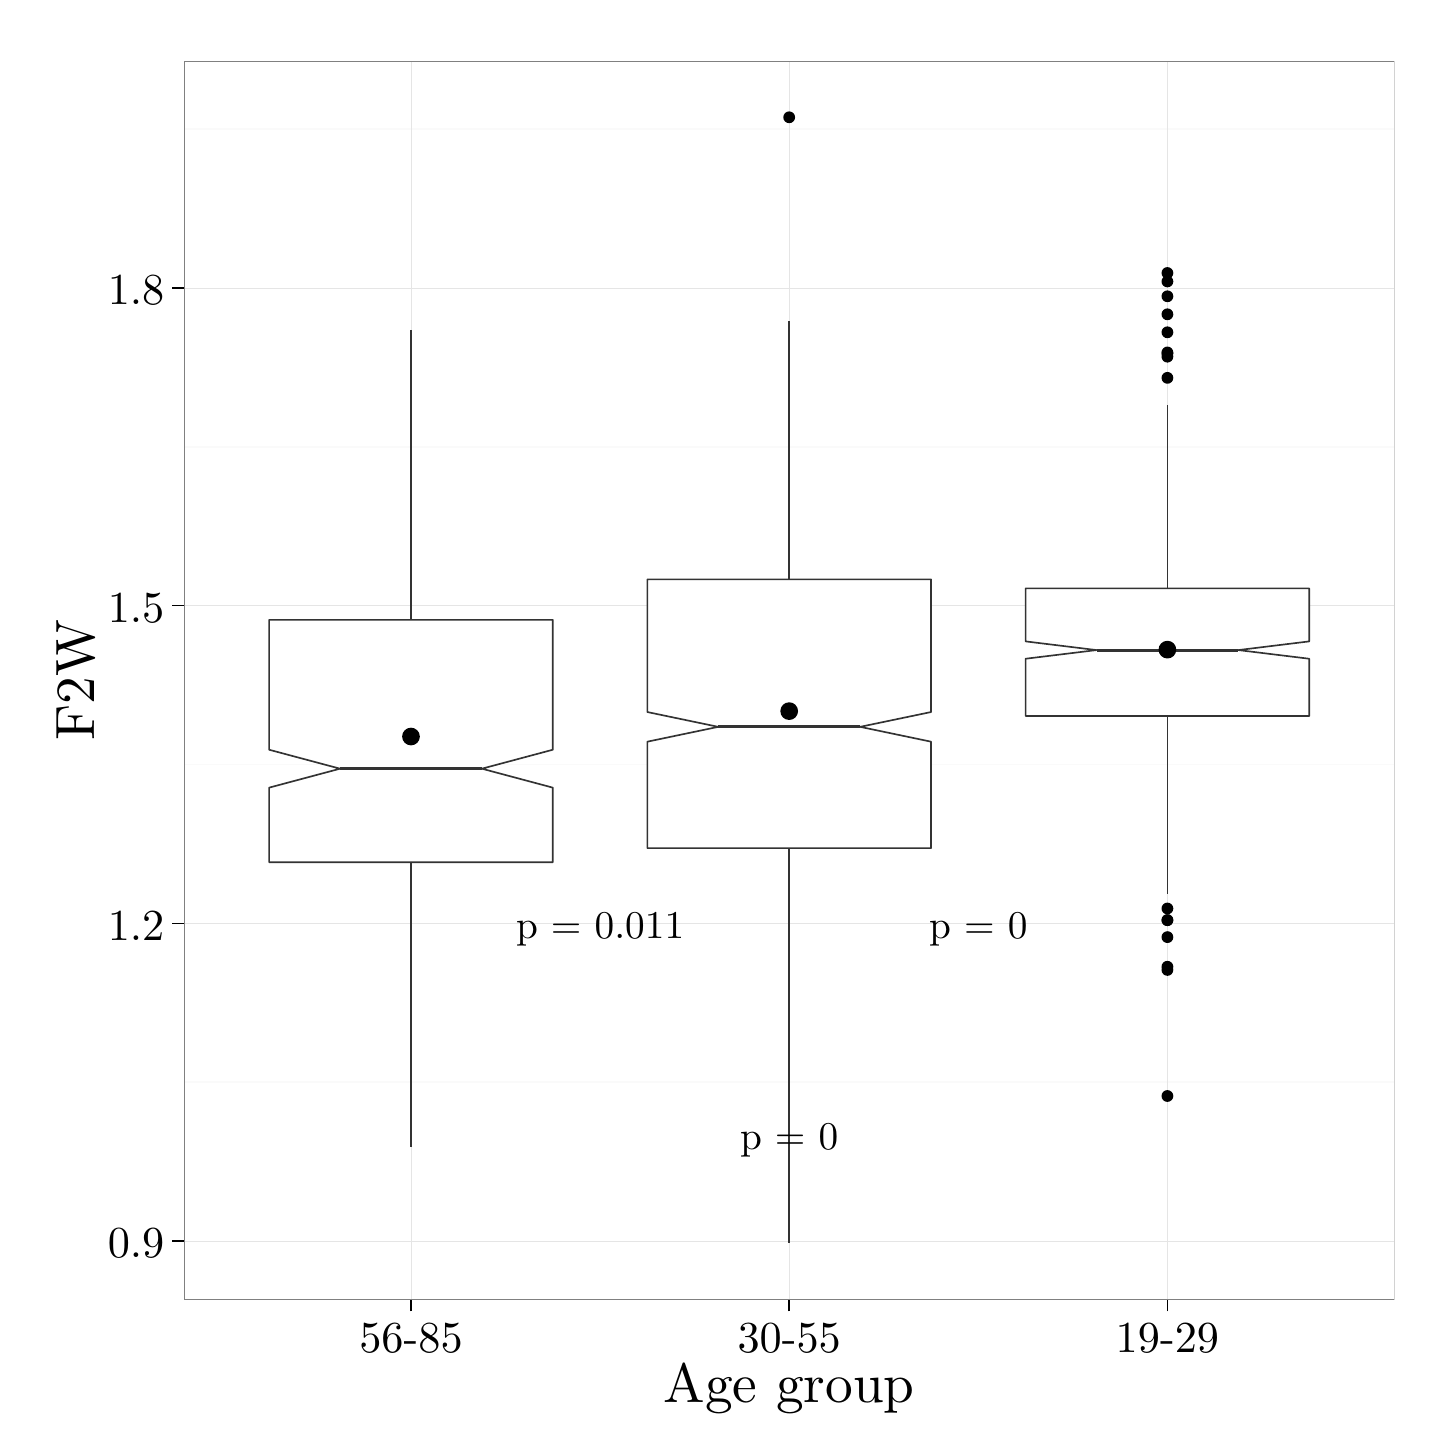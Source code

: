 % Created by tikzDevice version 0.8.1 on 2016-02-09 02:15:03
% !TEX encoding = UTF-8 Unicode
\begin{tikzpicture}[x=1pt,y=1pt]
\definecolor{fillColor}{RGB}{255,255,255}
\path[use as bounding box,fill=fillColor,fill opacity=0.00] (0,0) rectangle (505.89,505.89);
\begin{scope}
\path[clip] (  0.00,  0.00) rectangle (505.89,505.89);
\definecolor{drawColor}{RGB}{255,255,255}
\definecolor{fillColor}{RGB}{255,255,255}

\path[draw=drawColor,line width= 0.6pt,line join=round,line cap=round,fill=fillColor] (  0.00, -0.00) rectangle (505.89,505.89);
\end{scope}
\begin{scope}
\path[clip] ( 56.50, 46.31) rectangle (493.85,493.84);
\definecolor{fillColor}{RGB}{255,255,255}

\path[fill=fillColor] ( 56.50, 46.31) rectangle (493.85,493.84);
\definecolor{drawColor}{gray}{0.98}

\path[draw=drawColor,line width= 0.6pt,line join=round] ( 56.50,124.83) --
	(493.85,124.83);

\path[draw=drawColor,line width= 0.6pt,line join=round] ( 56.50,239.65) --
	(493.85,239.65);

\path[draw=drawColor,line width= 0.6pt,line join=round] ( 56.50,354.47) --
	(493.85,354.47);

\path[draw=drawColor,line width= 0.6pt,line join=round] ( 56.50,469.29) --
	(493.85,469.29);
\definecolor{drawColor}{gray}{0.90}

\path[draw=drawColor,line width= 0.2pt,line join=round] ( 56.50, 67.42) --
	(493.85, 67.42);

\path[draw=drawColor,line width= 0.2pt,line join=round] ( 56.50,182.24) --
	(493.85,182.24);

\path[draw=drawColor,line width= 0.2pt,line join=round] ( 56.50,297.06) --
	(493.85,297.06);

\path[draw=drawColor,line width= 0.2pt,line join=round] ( 56.50,411.88) --
	(493.85,411.88);

\path[draw=drawColor,line width= 0.2pt,line join=round] (138.51, 46.31) --
	(138.51,493.84);

\path[draw=drawColor,line width= 0.2pt,line join=round] (275.17, 46.31) --
	(275.17,493.84);

\path[draw=drawColor,line width= 0.2pt,line join=round] (411.84, 46.31) --
	(411.84,493.84);
\definecolor{drawColor}{gray}{0.20}

\path[draw=drawColor,line width= 0.6pt,line join=round] (138.51,291.89) -- (138.51,396.57);

\path[draw=drawColor,line width= 0.6pt,line join=round] (138.51,204.34) -- (138.51,101.48);

\path[draw=drawColor,line width= 0.6pt,line join=round,line cap=round,fill=fillColor] ( 87.25,291.89) --
	( 87.25,244.97) --
	(112.88,238.12) --
	( 87.25,231.27) --
	( 87.25,204.34) --
	(189.76,204.34) --
	(189.76,231.27) --
	(164.13,238.12) --
	(189.76,244.97) --
	(189.76,291.89) --
	( 87.25,291.89) --
	cycle;

\path[draw=drawColor,line width= 1.1pt,line join=round] (112.88,238.12) -- (164.13,238.12);
\definecolor{fillColor}{RGB}{0,0,0}

\path[fill=fillColor] (275.17,473.50) circle (  2.13);

\path[draw=drawColor,line width= 0.6pt,line join=round] (275.17,306.53) -- (275.17,400.02);

\path[draw=drawColor,line width= 0.6pt,line join=round] (275.17,209.41) -- (275.17, 66.65);
\definecolor{fillColor}{RGB}{255,255,255}

\path[draw=drawColor,line width= 0.6pt,line join=round,line cap=round,fill=fillColor] (223.92,306.53) --
	(223.92,258.59) --
	(249.55,253.24) --
	(223.92,247.88) --
	(223.92,209.41) --
	(326.43,209.41) --
	(326.43,247.88) --
	(300.80,253.24) --
	(326.43,258.59) --
	(326.43,306.53) --
	(223.92,306.53) --
	cycle;

\path[draw=drawColor,line width= 1.1pt,line join=round] (249.55,253.24) -- (300.80,253.24);
\definecolor{fillColor}{RGB}{0,0,0}

\path[fill=fillColor] (411.84,187.60) circle (  2.13);

\path[fill=fillColor] (411.84,183.39) circle (  2.13);

\path[fill=fillColor] (411.84,165.40) circle (  2.13);

\path[fill=fillColor] (411.84,177.26) circle (  2.13);

\path[fill=fillColor] (411.84,183.39) circle (  2.13);

\path[fill=fillColor] (411.84,166.55) circle (  2.13);

\path[fill=fillColor] (411.84,119.85) circle (  2.13);

\path[fill=fillColor] (411.84,379.35) circle (  2.13);

\path[fill=fillColor] (411.84,417.24) circle (  2.13);

\path[fill=fillColor] (411.84,402.31) circle (  2.13);

\path[fill=fillColor] (411.84,395.81) circle (  2.13);

\path[fill=fillColor] (411.84,408.82) circle (  2.13);

\path[fill=fillColor] (411.84,388.15) circle (  2.13);

\path[fill=fillColor] (411.84,387.00) circle (  2.13);

\path[fill=fillColor] (411.84,388.53) circle (  2.13);

\path[fill=fillColor] (411.84,414.18) circle (  2.13);

\path[draw=drawColor,line width= 0.6pt,line join=round] (411.84,303.28) -- (411.84,369.40);

\path[draw=drawColor,line width= 0.6pt,line join=round] (411.84,257.16) -- (411.84,192.95);
\definecolor{fillColor}{RGB}{255,255,255}

\path[draw=drawColor,line width= 0.6pt,line join=round,line cap=round,fill=fillColor] (360.59,303.28) --
	(360.59,284.12) --
	(386.22,280.98) --
	(360.59,277.85) --
	(360.59,257.16) --
	(463.09,257.16) --
	(463.09,277.85) --
	(437.47,280.98) --
	(463.09,284.12) --
	(463.09,303.28) --
	(360.59,303.28) --
	cycle;

\path[draw=drawColor,line width= 1.1pt,line join=round] (386.22,280.98) -- (437.47,280.98);
\definecolor{fillColor}{RGB}{0,0,0}

\path[fill=fillColor] (138.51,249.74) circle (  3.20);

\path[fill=fillColor] (275.17,258.92) circle (  3.20);

\path[fill=fillColor] (411.84,281.14) circle (  3.20);
\definecolor{drawColor}{RGB}{0,0,0}

\node[text=drawColor,anchor=base,inner sep=0pt, outer sep=0pt, scale=  1.42] at (206.84,176.89) {p = 0.011};

\node[text=drawColor,anchor=base,inner sep=0pt, outer sep=0pt, scale=  1.42] at (343.51,176.89) {p = 0};

\node[text=drawColor,anchor=base,inner sep=0pt, outer sep=0pt, scale=  1.42] at (275.17,100.35) {p = 0};
\definecolor{drawColor}{gray}{0.50}

\path[draw=drawColor,line width= 0.6pt,line join=round,line cap=round] ( 56.50, 46.31) rectangle (493.85,493.84);
\end{scope}
\begin{scope}
\path[clip] (  0.00,  0.00) rectangle (505.89,505.89);
\definecolor{drawColor}{RGB}{0,0,0}

\node[text=drawColor,anchor=base east,inner sep=0pt, outer sep=0pt, scale=  1.60] at ( 49.39, 61.38) {0.9};

\node[text=drawColor,anchor=base east,inner sep=0pt, outer sep=0pt, scale=  1.60] at ( 49.39,176.20) {1.2};

\node[text=drawColor,anchor=base east,inner sep=0pt, outer sep=0pt, scale=  1.60] at ( 49.39,291.03) {1.5};

\node[text=drawColor,anchor=base east,inner sep=0pt, outer sep=0pt, scale=  1.60] at ( 49.39,405.85) {1.8};
\end{scope}
\begin{scope}
\path[clip] (  0.00,  0.00) rectangle (505.89,505.89);
\definecolor{drawColor}{RGB}{0,0,0}

\path[draw=drawColor,line width= 0.6pt,line join=round] ( 52.24, 67.42) --
	( 56.50, 67.42);

\path[draw=drawColor,line width= 0.6pt,line join=round] ( 52.24,182.24) --
	( 56.50,182.24);

\path[draw=drawColor,line width= 0.6pt,line join=round] ( 52.24,297.06) --
	( 56.50,297.06);

\path[draw=drawColor,line width= 0.6pt,line join=round] ( 52.24,411.88) --
	( 56.50,411.88);
\end{scope}
\begin{scope}
\path[clip] (  0.00,  0.00) rectangle (505.89,505.89);
\definecolor{drawColor}{RGB}{0,0,0}

\path[draw=drawColor,line width= 0.6pt,line join=round] (138.51, 42.04) --
	(138.51, 46.31);

\path[draw=drawColor,line width= 0.6pt,line join=round] (275.17, 42.04) --
	(275.17, 46.31);

\path[draw=drawColor,line width= 0.6pt,line join=round] (411.84, 42.04) --
	(411.84, 46.31);
\end{scope}
\begin{scope}
\path[clip] (  0.00,  0.00) rectangle (505.89,505.89);
\definecolor{drawColor}{RGB}{0,0,0}

\node[text=drawColor,anchor=base,inner sep=0pt, outer sep=0pt, scale=  1.60] at (138.51, 27.13) {56-85};

\node[text=drawColor,anchor=base,inner sep=0pt, outer sep=0pt, scale=  1.60] at (275.17, 27.13) {30-55};

\node[text=drawColor,anchor=base,inner sep=0pt, outer sep=0pt, scale=  1.60] at (411.84, 27.13) {19-29};
\end{scope}
\begin{scope}
\path[clip] (  0.00,  0.00) rectangle (505.89,505.89);
\definecolor{drawColor}{RGB}{0,0,0}

\node[text=drawColor,anchor=base,inner sep=0pt, outer sep=0pt, scale=  2.00] at (275.17,  9.03) {Age group};
\end{scope}
\begin{scope}
\path[clip] (  0.00,  0.00) rectangle (505.89,505.89);
\definecolor{drawColor}{RGB}{0,0,0}

\node[text=drawColor,rotate= 90.00,anchor=base,inner sep=0pt, outer sep=0pt, scale=  2.00] at ( 24.12,270.08) {F2W};
\end{scope}
\end{tikzpicture}
